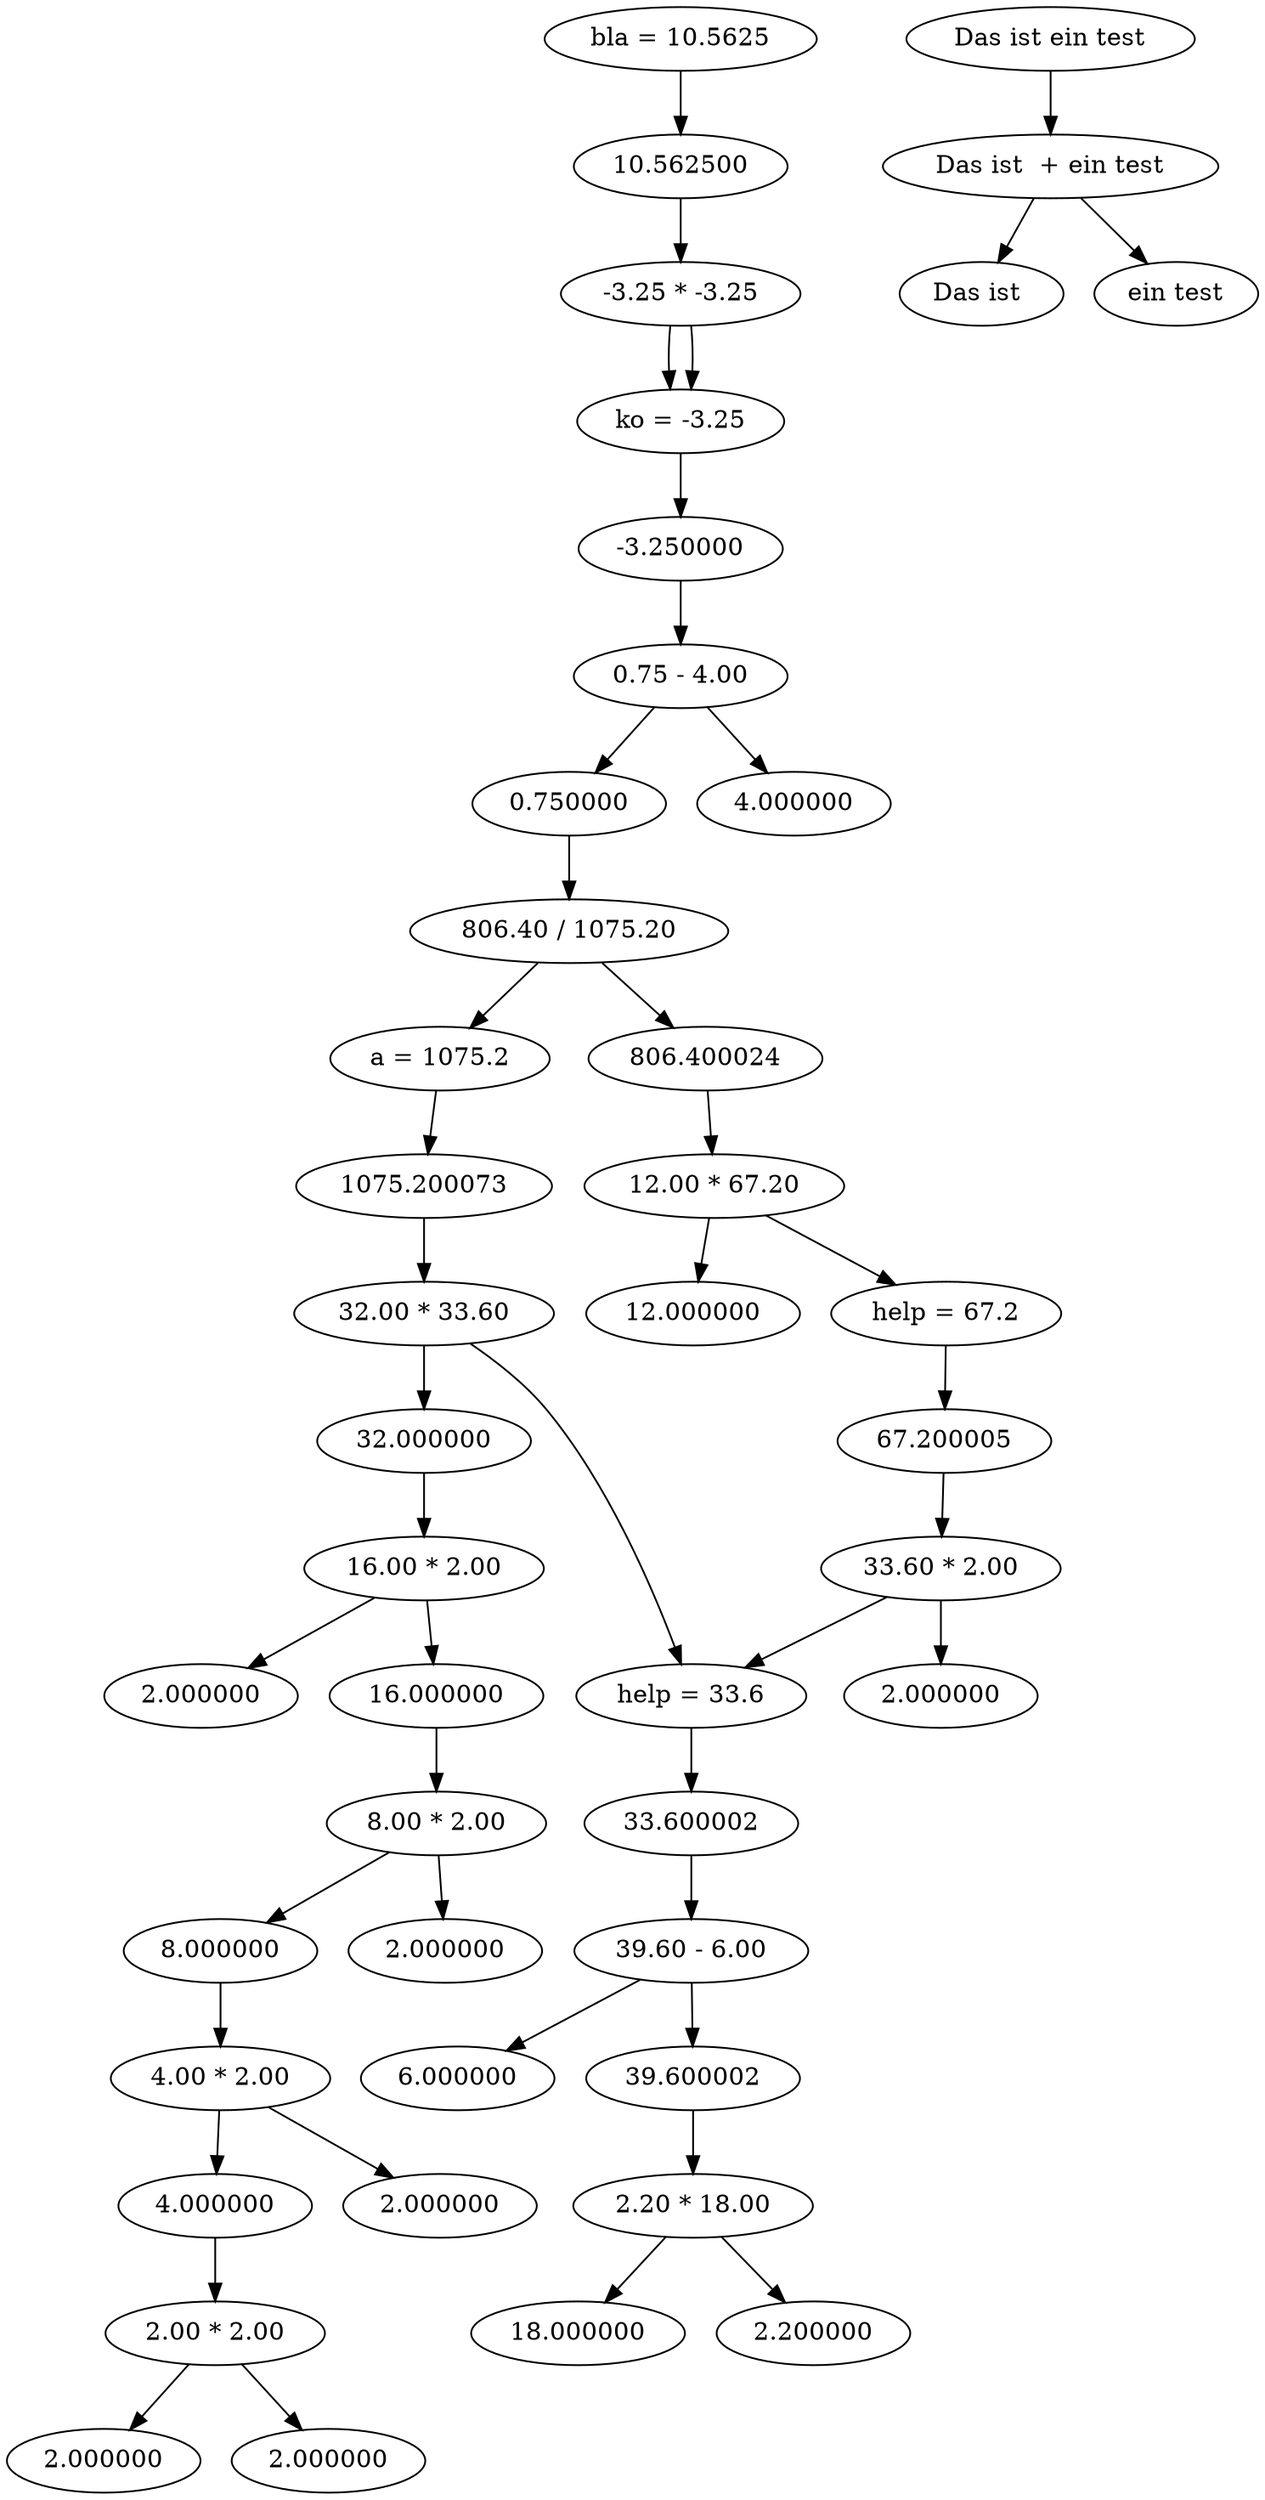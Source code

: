 digraph gograph{
node0[label="2.20 * 18.00"];
node1[label="2.200000"];
node0 -> node1;
node2[label="18.000000"];
node0 -> node2;
node3[label="39.600002"];
node3 -> node0;
node4[label="39.60 - 6.00"];
node4 -> node3;
node5[label="6.000000"];
node4 -> node5;
node6[label="33.600002"];
node6 -> node4;
node7[label="help = 33.6"];
node7 -> node6;
node8[label="2.00 * 2.00"];
node9[label="2.000000"];
node8 -> node9;
node10[label="2.000000"];
node8 -> node10;
node11[label="4.000000"];
node11 -> node8;
node12[label="4.00 * 2.00"];
node12 -> node11;
node13[label="2.000000"];
node12 -> node13;
node14[label="8.000000"];
node14 -> node12;
node15[label="8.00 * 2.00"];
node15 -> node14;
node16[label="2.000000"];
node15 -> node16;
node17[label="16.000000"];
node17 -> node15;
node18[label="16.00 * 2.00"];
node18 -> node17;
node19[label="2.000000"];
node18 -> node19;
node20[label="32.000000"];
node20 -> node18;
node21[label="32.00 * 33.60"];
node21 -> node20;
node21 -> node7;
node22[label="1075.200073"];
node22 -> node21;
node23[label="a = 1075.2"];
node23 -> node22;
node24[label="33.60 * 2.00"];
node24 -> node7;
node25[label="2.000000"];
node24 -> node25;
node26[label="67.200005"];
node26 -> node24;
node27[label="help = 67.2"];
node27 -> node26;
node28[label="12.00 * 67.20"];
node29[label="12.000000"];
node28 -> node29;
node28 -> node27;
node30[label="806.400024"];
node30 -> node28;
node31[label="806.40 / 1075.20"];
node31 -> node30;
node31 -> node23;
node32[label="0.750000"];
node32 -> node31;
node33[label="0.75 - 4.00"];
node33 -> node32;
node34[label="4.000000"];
node33 -> node34;
node35[label="-3.250000"];
node35 -> node33;
node36[label="ko = -3.25"];
node36 -> node35;
node37[label="Das ist  + ein test"];
node38[label="Das ist "];
node37 -> node38;
node39[label="ein test"];
node37 -> node39;
node40[label="Das ist ein test"];
node40 -> node37;
node41[label="-3.25 * -3.25"];
node41 -> node36;
node41 -> node36;
node42[label="10.562500"];
node42 -> node41;
node43[label="bla = 10.5625"];
node43 -> node42;

}